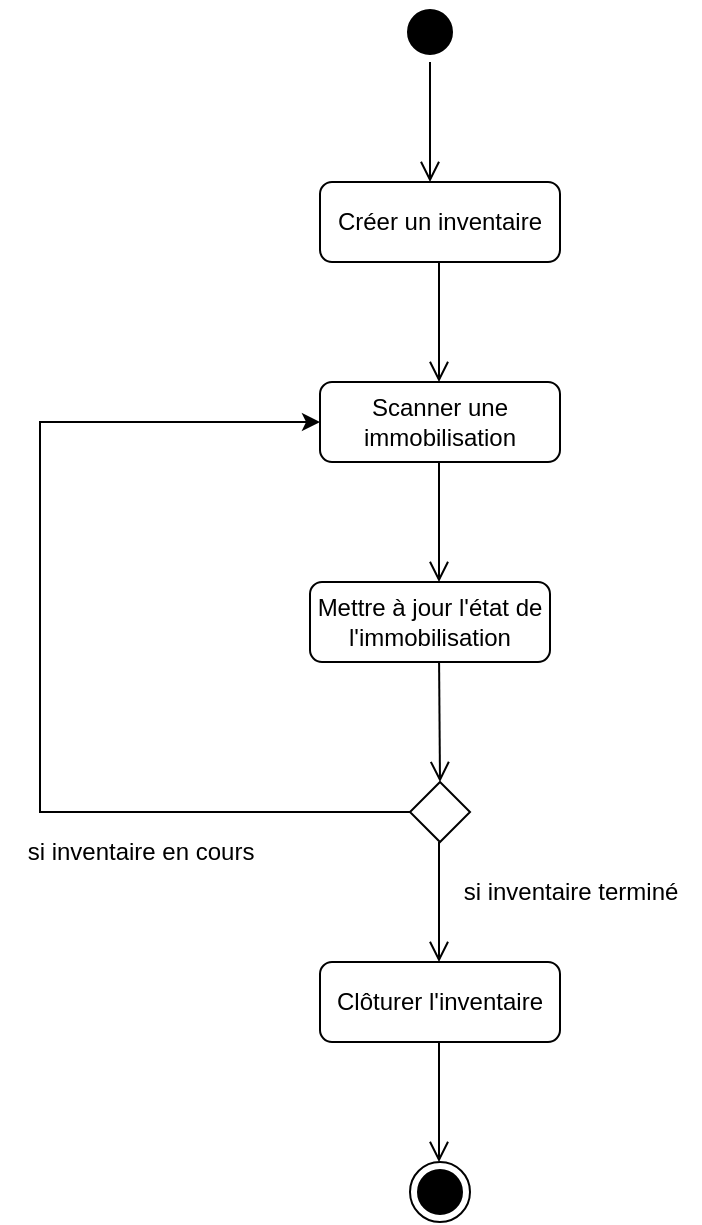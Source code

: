 <mxfile version="21.5.0" type="github" pages="2">
  <diagram id="C5RBs43oDa-KdzZeNtuy" name="Page-1">
    <mxGraphModel dx="880" dy="428" grid="1" gridSize="10" guides="1" tooltips="1" connect="1" arrows="1" fold="1" page="1" pageScale="1" pageWidth="827" pageHeight="1169" math="0" shadow="0">
      <root>
        <mxCell id="WIyWlLk6GJQsqaUBKTNV-0" />
        <mxCell id="WIyWlLk6GJQsqaUBKTNV-1" parent="WIyWlLk6GJQsqaUBKTNV-0" />
        <mxCell id="sPEcf00RkdG31sg-Cs6y-0" value="" style="ellipse;html=1;shape=startState;fillColor=#000000;strokeColor=#000000;" parent="WIyWlLk6GJQsqaUBKTNV-1" vertex="1">
          <mxGeometry x="420" y="260" width="30" height="30" as="geometry" />
        </mxCell>
        <mxCell id="sPEcf00RkdG31sg-Cs6y-1" value="" style="edgeStyle=orthogonalEdgeStyle;html=1;verticalAlign=bottom;endArrow=open;endSize=8;strokeColor=#000000;rounded=0;" parent="WIyWlLk6GJQsqaUBKTNV-1" source="sPEcf00RkdG31sg-Cs6y-0" edge="1">
          <mxGeometry relative="1" as="geometry">
            <mxPoint x="435" y="350" as="targetPoint" />
          </mxGeometry>
        </mxCell>
        <mxCell id="sPEcf00RkdG31sg-Cs6y-2" value="Créer un inventaire" style="rounded=1;whiteSpace=wrap;html=1;" parent="WIyWlLk6GJQsqaUBKTNV-1" vertex="1">
          <mxGeometry x="380" y="350" width="120" height="40" as="geometry" />
        </mxCell>
        <mxCell id="sPEcf00RkdG31sg-Cs6y-3" value="" style="edgeStyle=orthogonalEdgeStyle;html=1;verticalAlign=bottom;endArrow=open;endSize=8;strokeColor=#000000;rounded=0;" parent="WIyWlLk6GJQsqaUBKTNV-1" edge="1">
          <mxGeometry relative="1" as="geometry">
            <mxPoint x="439.5" y="450" as="targetPoint" />
            <mxPoint x="439.5" y="390" as="sourcePoint" />
          </mxGeometry>
        </mxCell>
        <mxCell id="sPEcf00RkdG31sg-Cs6y-4" value="" style="edgeStyle=orthogonalEdgeStyle;html=1;verticalAlign=bottom;endArrow=open;endSize=8;strokeColor=#000000;rounded=0;" parent="WIyWlLk6GJQsqaUBKTNV-1" edge="1">
          <mxGeometry relative="1" as="geometry">
            <mxPoint x="439.5" y="740" as="targetPoint" />
            <mxPoint x="439.5" y="680" as="sourcePoint" />
          </mxGeometry>
        </mxCell>
        <mxCell id="sPEcf00RkdG31sg-Cs6y-5" value="" style="edgeStyle=orthogonalEdgeStyle;html=1;verticalAlign=bottom;endArrow=open;endSize=8;strokeColor=#000000;rounded=0;entryX=0.5;entryY=0;entryDx=0;entryDy=0;" parent="WIyWlLk6GJQsqaUBKTNV-1" target="sPEcf00RkdG31sg-Cs6y-10" edge="1">
          <mxGeometry relative="1" as="geometry">
            <mxPoint x="439.5" y="645" as="targetPoint" />
            <mxPoint x="439.5" y="585" as="sourcePoint" />
          </mxGeometry>
        </mxCell>
        <mxCell id="sPEcf00RkdG31sg-Cs6y-6" value="" style="edgeStyle=orthogonalEdgeStyle;html=1;verticalAlign=bottom;endArrow=open;endSize=8;strokeColor=#000000;rounded=0;" parent="WIyWlLk6GJQsqaUBKTNV-1" edge="1">
          <mxGeometry relative="1" as="geometry">
            <mxPoint x="439.5" y="550" as="targetPoint" />
            <mxPoint x="439.5" y="490" as="sourcePoint" />
          </mxGeometry>
        </mxCell>
        <mxCell id="sPEcf00RkdG31sg-Cs6y-7" value="Scanner une immobilisation" style="rounded=1;whiteSpace=wrap;html=1;" parent="WIyWlLk6GJQsqaUBKTNV-1" vertex="1">
          <mxGeometry x="380" y="450" width="120" height="40" as="geometry" />
        </mxCell>
        <mxCell id="sPEcf00RkdG31sg-Cs6y-8" value="Mettre à jour l&#39;état de l&#39;immobilisation" style="rounded=1;whiteSpace=wrap;html=1;" parent="WIyWlLk6GJQsqaUBKTNV-1" vertex="1">
          <mxGeometry x="375" y="550" width="120" height="40" as="geometry" />
        </mxCell>
        <mxCell id="sPEcf00RkdG31sg-Cs6y-9" value="Clôturer l&#39;inventaire" style="rounded=1;whiteSpace=wrap;html=1;" parent="WIyWlLk6GJQsqaUBKTNV-1" vertex="1">
          <mxGeometry x="380" y="740" width="120" height="40" as="geometry" />
        </mxCell>
        <mxCell id="sPEcf00RkdG31sg-Cs6y-10" value="" style="rhombus;whiteSpace=wrap;html=1;" parent="WIyWlLk6GJQsqaUBKTNV-1" vertex="1">
          <mxGeometry x="425" y="650" width="30" height="30" as="geometry" />
        </mxCell>
        <mxCell id="sPEcf00RkdG31sg-Cs6y-12" value="" style="endArrow=classic;html=1;rounded=0;entryX=0;entryY=0.5;entryDx=0;entryDy=0;exitX=0;exitY=0.5;exitDx=0;exitDy=0;" parent="WIyWlLk6GJQsqaUBKTNV-1" target="sPEcf00RkdG31sg-Cs6y-7" edge="1" source="sPEcf00RkdG31sg-Cs6y-10">
          <mxGeometry width="50" height="50" relative="1" as="geometry">
            <mxPoint x="370" y="570" as="sourcePoint" />
            <mxPoint x="280" y="470" as="targetPoint" />
            <Array as="points">
              <mxPoint x="240" y="665" />
              <mxPoint x="240" y="470" />
            </Array>
          </mxGeometry>
        </mxCell>
        <mxCell id="sPEcf00RkdG31sg-Cs6y-13" value="si inventaire terminé" style="text;html=1;align=center;verticalAlign=middle;resizable=0;points=[];autosize=1;strokeColor=none;fillColor=none;" parent="WIyWlLk6GJQsqaUBKTNV-1" vertex="1">
          <mxGeometry x="440" y="690" width="130" height="30" as="geometry" />
        </mxCell>
        <mxCell id="sPEcf00RkdG31sg-Cs6y-15" value="si inventaire en cours" style="text;html=1;align=center;verticalAlign=middle;resizable=0;points=[];autosize=1;strokeColor=none;fillColor=none;" parent="WIyWlLk6GJQsqaUBKTNV-1" vertex="1">
          <mxGeometry x="220" y="670" width="140" height="30" as="geometry" />
        </mxCell>
        <mxCell id="sPEcf00RkdG31sg-Cs6y-16" value="" style="ellipse;html=1;shape=endState;fillColor=#000000;strokeColor=#000000;" parent="WIyWlLk6GJQsqaUBKTNV-1" vertex="1">
          <mxGeometry x="425" y="840" width="30" height="30" as="geometry" />
        </mxCell>
        <mxCell id="sPEcf00RkdG31sg-Cs6y-17" value="" style="edgeStyle=orthogonalEdgeStyle;html=1;verticalAlign=bottom;endArrow=open;endSize=8;strokeColor=#000000;rounded=0;" parent="WIyWlLk6GJQsqaUBKTNV-1" edge="1">
          <mxGeometry relative="1" as="geometry">
            <mxPoint x="439.5" y="840" as="targetPoint" />
            <mxPoint x="439.5" y="780" as="sourcePoint" />
          </mxGeometry>
        </mxCell>
      </root>
    </mxGraphModel>
  </diagram>
  <diagram id="Lm21fw9d2qAE-wljR9Z2" name="Page-2">
    <mxGraphModel dx="880" dy="484" grid="1" gridSize="10" guides="1" tooltips="1" connect="1" arrows="1" fold="1" page="1" pageScale="1" pageWidth="827" pageHeight="1169" math="0" shadow="0">
      <root>
        <mxCell id="0" />
        <mxCell id="1" parent="0" />
        <mxCell id="xD7Vu_BcsS2o3VcJVcpR-1" value="" style="ellipse;html=1;shape=startState;fillColor=#000000;strokeColor=#000000;" vertex="1" parent="1">
          <mxGeometry x="420" y="260" width="30" height="30" as="geometry" />
        </mxCell>
        <mxCell id="xD7Vu_BcsS2o3VcJVcpR-2" value="" style="edgeStyle=orthogonalEdgeStyle;html=1;verticalAlign=bottom;endArrow=open;endSize=8;strokeColor=#000000;rounded=0;" edge="1" parent="1" source="xD7Vu_BcsS2o3VcJVcpR-1">
          <mxGeometry relative="1" as="geometry">
            <mxPoint x="435" y="350" as="targetPoint" />
          </mxGeometry>
        </mxCell>
        <mxCell id="xD7Vu_BcsS2o3VcJVcpR-3" value="Enregistrer une immobilisation" style="rounded=1;whiteSpace=wrap;html=1;" vertex="1" parent="1">
          <mxGeometry x="380" y="350" width="120" height="40" as="geometry" />
        </mxCell>
        <mxCell id="xD7Vu_BcsS2o3VcJVcpR-4" value="" style="edgeStyle=orthogonalEdgeStyle;html=1;verticalAlign=bottom;endArrow=open;endSize=8;strokeColor=#000000;rounded=0;" edge="1" parent="1">
          <mxGeometry relative="1" as="geometry">
            <mxPoint x="439.5" y="450" as="targetPoint" />
            <mxPoint x="439.5" y="390" as="sourcePoint" />
          </mxGeometry>
        </mxCell>
        <mxCell id="xD7Vu_BcsS2o3VcJVcpR-5" value="" style="edgeStyle=orthogonalEdgeStyle;html=1;verticalAlign=bottom;endArrow=open;endSize=8;strokeColor=#000000;rounded=0;" edge="1" parent="1">
          <mxGeometry relative="1" as="geometry">
            <mxPoint x="439.5" y="740" as="targetPoint" />
            <mxPoint x="439.5" y="680" as="sourcePoint" />
          </mxGeometry>
        </mxCell>
        <mxCell id="xD7Vu_BcsS2o3VcJVcpR-6" value="" style="edgeStyle=orthogonalEdgeStyle;html=1;verticalAlign=bottom;endArrow=open;endSize=8;strokeColor=#000000;rounded=0;entryX=0.5;entryY=0;entryDx=0;entryDy=0;" edge="1" parent="1" target="xD7Vu_BcsS2o3VcJVcpR-11">
          <mxGeometry relative="1" as="geometry">
            <mxPoint x="439.5" y="645" as="targetPoint" />
            <mxPoint x="439.5" y="585" as="sourcePoint" />
          </mxGeometry>
        </mxCell>
        <mxCell id="xD7Vu_BcsS2o3VcJVcpR-7" value="" style="edgeStyle=orthogonalEdgeStyle;html=1;verticalAlign=bottom;endArrow=open;endSize=8;strokeColor=#000000;rounded=0;" edge="1" parent="1">
          <mxGeometry relative="1" as="geometry">
            <mxPoint x="439.5" y="550" as="targetPoint" />
            <mxPoint x="439.5" y="490" as="sourcePoint" />
          </mxGeometry>
        </mxCell>
        <mxCell id="xD7Vu_BcsS2o3VcJVcpR-8" value="Remplir les champs du formulaire" style="rounded=1;whiteSpace=wrap;html=1;" vertex="1" parent="1">
          <mxGeometry x="380" y="450" width="120" height="40" as="geometry" />
        </mxCell>
        <mxCell id="xD7Vu_BcsS2o3VcJVcpR-9" value="soumettre le formulaire" style="rounded=1;whiteSpace=wrap;html=1;" vertex="1" parent="1">
          <mxGeometry x="375" y="550" width="120" height="40" as="geometry" />
        </mxCell>
        <mxCell id="xD7Vu_BcsS2o3VcJVcpR-10" value="Fermer formulaire" style="rounded=1;whiteSpace=wrap;html=1;" vertex="1" parent="1">
          <mxGeometry x="380" y="740" width="120" height="40" as="geometry" />
        </mxCell>
        <mxCell id="xD7Vu_BcsS2o3VcJVcpR-11" value="" style="rhombus;whiteSpace=wrap;html=1;" vertex="1" parent="1">
          <mxGeometry x="425" y="650" width="30" height="30" as="geometry" />
        </mxCell>
        <mxCell id="xD7Vu_BcsS2o3VcJVcpR-12" value="" style="endArrow=classic;html=1;rounded=0;entryX=0;entryY=0.5;entryDx=0;entryDy=0;exitX=0;exitY=0.5;exitDx=0;exitDy=0;" edge="1" parent="1" target="xD7Vu_BcsS2o3VcJVcpR-8" source="xD7Vu_BcsS2o3VcJVcpR-11">
          <mxGeometry width="50" height="50" relative="1" as="geometry">
            <mxPoint x="370" y="570" as="sourcePoint" />
            <mxPoint x="280" y="470" as="targetPoint" />
            <Array as="points">
              <mxPoint x="240" y="665" />
              <mxPoint x="240" y="470" />
            </Array>
          </mxGeometry>
        </mxCell>
        <mxCell id="xD7Vu_BcsS2o3VcJVcpR-13" value="si champ valide" style="text;html=1;align=center;verticalAlign=middle;resizable=0;points=[];autosize=1;strokeColor=none;fillColor=none;" vertex="1" parent="1">
          <mxGeometry x="450" y="690" width="110" height="30" as="geometry" />
        </mxCell>
        <mxCell id="xD7Vu_BcsS2o3VcJVcpR-14" value="si champ invalide" style="text;html=1;align=center;verticalAlign=middle;resizable=0;points=[];autosize=1;strokeColor=none;fillColor=none;" vertex="1" parent="1">
          <mxGeometry x="230" y="690" width="120" height="30" as="geometry" />
        </mxCell>
        <mxCell id="xD7Vu_BcsS2o3VcJVcpR-15" value="" style="ellipse;html=1;shape=endState;fillColor=#000000;strokeColor=#000000;" vertex="1" parent="1">
          <mxGeometry x="425" y="840" width="30" height="30" as="geometry" />
        </mxCell>
        <mxCell id="xD7Vu_BcsS2o3VcJVcpR-16" value="" style="edgeStyle=orthogonalEdgeStyle;html=1;verticalAlign=bottom;endArrow=open;endSize=8;strokeColor=#000000;rounded=0;" edge="1" parent="1">
          <mxGeometry relative="1" as="geometry">
            <mxPoint x="439.5" y="840" as="targetPoint" />
            <mxPoint x="439.5" y="780" as="sourcePoint" />
          </mxGeometry>
        </mxCell>
      </root>
    </mxGraphModel>
  </diagram>
</mxfile>
